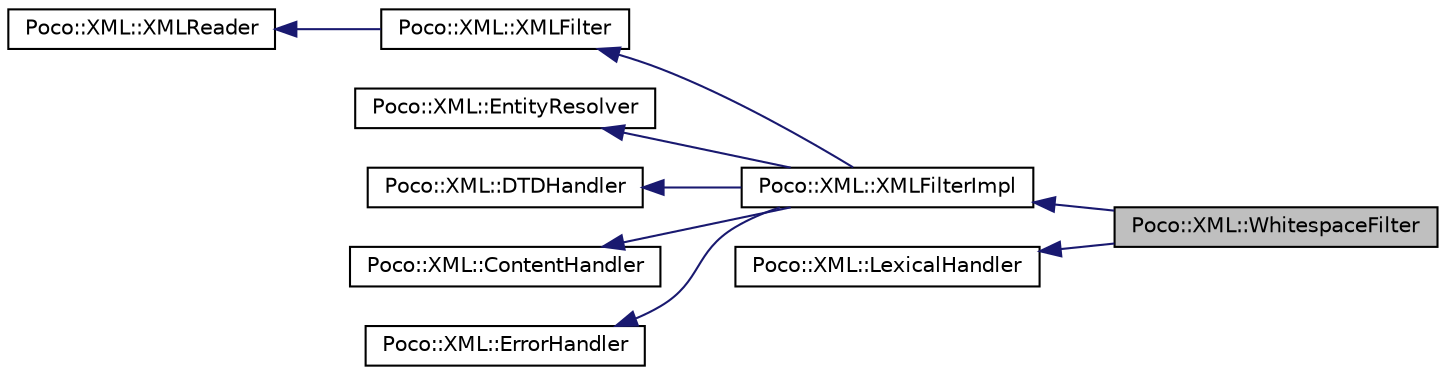 digraph "Poco::XML::WhitespaceFilter"
{
 // LATEX_PDF_SIZE
  edge [fontname="Helvetica",fontsize="10",labelfontname="Helvetica",labelfontsize="10"];
  node [fontname="Helvetica",fontsize="10",shape=record];
  rankdir="LR";
  Node1 [label="Poco::XML::WhitespaceFilter",height=0.2,width=0.4,color="black", fillcolor="grey75", style="filled", fontcolor="black",tooltip=" "];
  Node2 -> Node1 [dir="back",color="midnightblue",fontsize="10",style="solid"];
  Node2 [label="Poco::XML::XMLFilterImpl",height=0.2,width=0.4,color="black", fillcolor="white", style="filled",URL="$classPoco_1_1XML_1_1XMLFilterImpl.html",tooltip=" "];
  Node3 -> Node2 [dir="back",color="midnightblue",fontsize="10",style="solid"];
  Node3 [label="Poco::XML::XMLFilter",height=0.2,width=0.4,color="black", fillcolor="white", style="filled",URL="$classPoco_1_1XML_1_1XMLFilter.html",tooltip=" "];
  Node4 -> Node3 [dir="back",color="midnightblue",fontsize="10",style="solid"];
  Node4 [label="Poco::XML::XMLReader",height=0.2,width=0.4,color="black", fillcolor="white", style="filled",URL="$classPoco_1_1XML_1_1XMLReader.html",tooltip=" "];
  Node5 -> Node2 [dir="back",color="midnightblue",fontsize="10",style="solid"];
  Node5 [label="Poco::XML::EntityResolver",height=0.2,width=0.4,color="black", fillcolor="white", style="filled",URL="$classPoco_1_1XML_1_1EntityResolver.html",tooltip=" "];
  Node6 -> Node2 [dir="back",color="midnightblue",fontsize="10",style="solid"];
  Node6 [label="Poco::XML::DTDHandler",height=0.2,width=0.4,color="black", fillcolor="white", style="filled",URL="$classPoco_1_1XML_1_1DTDHandler.html",tooltip=" "];
  Node7 -> Node2 [dir="back",color="midnightblue",fontsize="10",style="solid"];
  Node7 [label="Poco::XML::ContentHandler",height=0.2,width=0.4,color="black", fillcolor="white", style="filled",URL="$classPoco_1_1XML_1_1ContentHandler.html",tooltip=" "];
  Node8 -> Node2 [dir="back",color="midnightblue",fontsize="10",style="solid"];
  Node8 [label="Poco::XML::ErrorHandler",height=0.2,width=0.4,color="black", fillcolor="white", style="filled",URL="$classPoco_1_1XML_1_1ErrorHandler.html",tooltip=" "];
  Node9 -> Node1 [dir="back",color="midnightblue",fontsize="10",style="solid"];
  Node9 [label="Poco::XML::LexicalHandler",height=0.2,width=0.4,color="black", fillcolor="white", style="filled",URL="$classPoco_1_1XML_1_1LexicalHandler.html",tooltip=" "];
}

